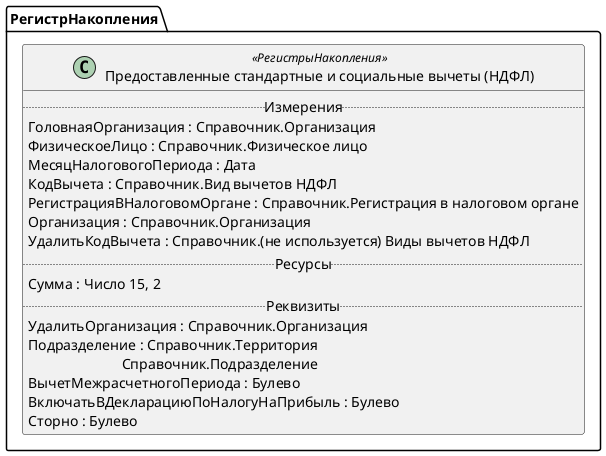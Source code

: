 ﻿@startuml ПредоставленныеСтандартныеИСоциальныеВычетыНДФЛ
'!include templates.wsd
'..\include templates.wsd
class РегистрНакопления.ПредоставленныеСтандартныеИСоциальныеВычетыНДФЛ as "Предоставленные стандартные и социальные вычеты (НДФЛ)" <<РегистрыНакопления>>
{
..Измерения..
ГоловнаяОрганизация : Справочник.Организация
ФизическоеЛицо : Справочник.Физическое лицо
МесяцНалоговогоПериода : Дата
КодВычета : Справочник.Вид вычетов НДФЛ
РегистрацияВНалоговомОргане : Справочник.Регистрация в налоговом органе
Организация : Справочник.Организация
УдалитьКодВычета : Справочник.(не используется) Виды вычетов НДФЛ
..Ресурсы..
Сумма : Число 15, 2
..Реквизиты..
УдалитьОрганизация : Справочник.Организация
Подразделение : Справочник.Территория\rСправочник.Подразделение
ВычетМежрасчетногоПериода : Булево
ВключатьВДекларациюПоНалогуНаПрибыль : Булево
Сторно : Булево
}
@enduml
